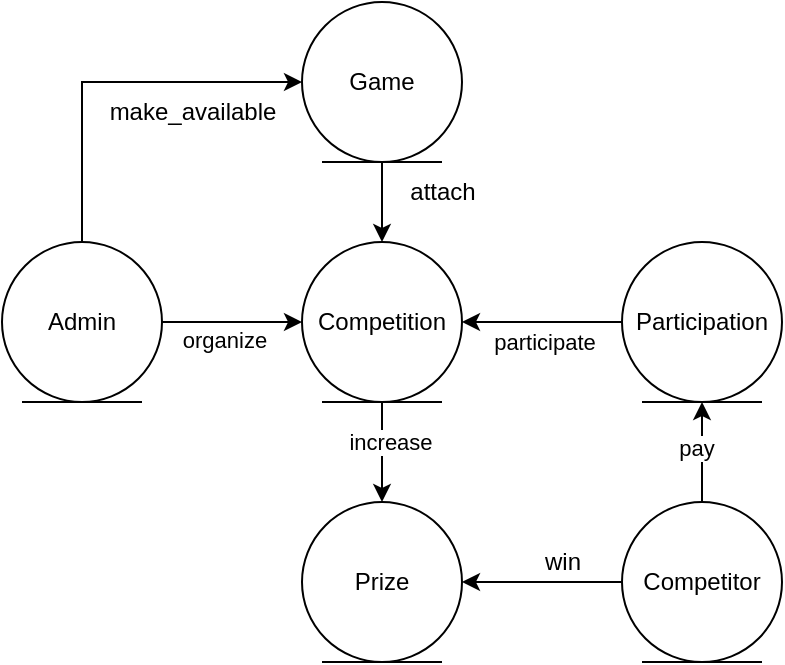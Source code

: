 <mxfile version="20.5.3" type="embed"><diagram name="Page-1" id="C5Z8qKC5W-INjp3DwnWJ"><mxGraphModel dx="1019" dy="1551" grid="1" gridSize="10" guides="1" tooltips="1" connect="1" arrows="1" fold="1" page="1" pageScale="1" pageWidth="827" pageHeight="1169" math="0" shadow="0"><root><mxCell id="0"/><mxCell id="1" parent="0"/><mxCell id="vo7FeQlg-rgGytfxxq_q-12" style="edgeStyle=orthogonalEdgeStyle;rounded=0;orthogonalLoop=1;jettySize=auto;html=1;exitX=0.5;exitY=1;exitDx=0;exitDy=0;entryX=0.5;entryY=0;entryDx=0;entryDy=0;" parent="1" source="vo7FeQlg-rgGytfxxq_q-1" target="vo7FeQlg-rgGytfxxq_q-11" edge="1"><mxGeometry relative="1" as="geometry"/></mxCell><mxCell id="vo7FeQlg-rgGytfxxq_q-16" value="increase" style="edgeLabel;html=1;align=center;verticalAlign=middle;resizable=0;points=[];" parent="vo7FeQlg-rgGytfxxq_q-12" vertex="1" connectable="0"><mxGeometry x="-0.2" y="4" relative="1" as="geometry"><mxPoint as="offset"/></mxGeometry></mxCell><mxCell id="vo7FeQlg-rgGytfxxq_q-1" value="Competition" style="ellipse;shape=umlEntity;whiteSpace=wrap;html=1;" parent="1" vertex="1"><mxGeometry x="300" y="90" width="80" height="80" as="geometry"/></mxCell><mxCell id="vo7FeQlg-rgGytfxxq_q-4" value="" style="edgeStyle=orthogonalEdgeStyle;rounded=0;orthogonalLoop=1;jettySize=auto;html=1;entryX=1;entryY=0.5;entryDx=0;entryDy=0;exitX=0;exitY=0.5;exitDx=0;exitDy=0;" parent="1" source="vo7FeQlg-rgGytfxxq_q-6" target="vo7FeQlg-rgGytfxxq_q-1" edge="1"><mxGeometry relative="1" as="geometry"><mxPoint x="520" y="290" as="targetPoint"/></mxGeometry></mxCell><mxCell id="vo7FeQlg-rgGytfxxq_q-5" value="participate" style="edgeLabel;html=1;align=center;verticalAlign=middle;resizable=0;points=[];" parent="vo7FeQlg-rgGytfxxq_q-4" vertex="1" connectable="0"><mxGeometry x="0.188" y="1" relative="1" as="geometry"><mxPoint x="8" y="9" as="offset"/></mxGeometry></mxCell><mxCell id="vo7FeQlg-rgGytfxxq_q-7" value="" style="edgeStyle=orthogonalEdgeStyle;rounded=0;orthogonalLoop=1;jettySize=auto;html=1;" parent="1" source="vo7FeQlg-rgGytfxxq_q-2" target="vo7FeQlg-rgGytfxxq_q-6" edge="1"><mxGeometry relative="1" as="geometry"/></mxCell><mxCell id="vo7FeQlg-rgGytfxxq_q-17" value="pay" style="edgeLabel;html=1;align=center;verticalAlign=middle;resizable=0;points=[];" parent="vo7FeQlg-rgGytfxxq_q-7" vertex="1" connectable="0"><mxGeometry x="0.08" y="3" relative="1" as="geometry"><mxPoint as="offset"/></mxGeometry></mxCell><mxCell id="7" style="edgeStyle=orthogonalEdgeStyle;rounded=0;orthogonalLoop=1;jettySize=auto;html=1;exitX=0;exitY=0.5;exitDx=0;exitDy=0;" edge="1" parent="1" source="vo7FeQlg-rgGytfxxq_q-2" target="vo7FeQlg-rgGytfxxq_q-11"><mxGeometry relative="1" as="geometry"/></mxCell><mxCell id="vo7FeQlg-rgGytfxxq_q-2" value="Competitor" style="ellipse;shape=umlEntity;whiteSpace=wrap;html=1;" parent="1" vertex="1"><mxGeometry x="460" y="220" width="80" height="80" as="geometry"/></mxCell><mxCell id="vo7FeQlg-rgGytfxxq_q-6" value="Participation" style="ellipse;shape=umlEntity;whiteSpace=wrap;html=1;" parent="1" vertex="1"><mxGeometry x="460" y="90" width="80" height="80" as="geometry"/></mxCell><mxCell id="vo7FeQlg-rgGytfxxq_q-9" style="edgeStyle=orthogonalEdgeStyle;rounded=0;orthogonalLoop=1;jettySize=auto;html=1;exitX=1;exitY=0.5;exitDx=0;exitDy=0;entryX=0;entryY=0.5;entryDx=0;entryDy=0;" parent="1" source="vo7FeQlg-rgGytfxxq_q-8" target="vo7FeQlg-rgGytfxxq_q-1" edge="1"><mxGeometry relative="1" as="geometry"/></mxCell><mxCell id="vo7FeQlg-rgGytfxxq_q-10" value="organize" style="edgeLabel;html=1;align=center;verticalAlign=middle;resizable=0;points=[];" parent="vo7FeQlg-rgGytfxxq_q-9" vertex="1" connectable="0"><mxGeometry x="-0.129" y="-9" relative="1" as="geometry"><mxPoint as="offset"/></mxGeometry></mxCell><mxCell id="3" style="edgeStyle=orthogonalEdgeStyle;rounded=0;orthogonalLoop=1;jettySize=auto;html=1;exitX=0.5;exitY=0;exitDx=0;exitDy=0;entryX=0;entryY=0.5;entryDx=0;entryDy=0;" parent="1" source="vo7FeQlg-rgGytfxxq_q-8" target="2" edge="1"><mxGeometry relative="1" as="geometry"/></mxCell><mxCell id="vo7FeQlg-rgGytfxxq_q-8" value="Admin" style="ellipse;shape=umlEntity;whiteSpace=wrap;html=1;" parent="1" vertex="1"><mxGeometry x="150" y="90" width="80" height="80" as="geometry"/></mxCell><mxCell id="vo7FeQlg-rgGytfxxq_q-11" value="Prize" style="ellipse;shape=umlEntity;whiteSpace=wrap;html=1;" parent="1" vertex="1"><mxGeometry x="300" y="220" width="80" height="80" as="geometry"/></mxCell><mxCell id="5" value="" style="edgeStyle=orthogonalEdgeStyle;rounded=0;orthogonalLoop=1;jettySize=auto;html=1;" parent="1" source="2" target="vo7FeQlg-rgGytfxxq_q-1" edge="1"><mxGeometry relative="1" as="geometry"/></mxCell><mxCell id="2" value="Game" style="ellipse;shape=umlEntity;whiteSpace=wrap;html=1;" parent="1" vertex="1"><mxGeometry x="300" y="-30" width="80" height="80" as="geometry"/></mxCell><mxCell id="4" value="make_available" style="text;html=1;align=center;verticalAlign=middle;resizable=0;points=[];autosize=1;strokeColor=none;fillColor=none;" parent="1" vertex="1"><mxGeometry x="190" y="10" width="110" height="30" as="geometry"/></mxCell><mxCell id="6" value="attach" style="text;html=1;align=center;verticalAlign=middle;resizable=0;points=[];autosize=1;strokeColor=none;fillColor=none;" parent="1" vertex="1"><mxGeometry x="340" y="50" width="60" height="30" as="geometry"/></mxCell><mxCell id="8" value="win" style="text;html=1;align=center;verticalAlign=middle;resizable=0;points=[];autosize=1;strokeColor=none;fillColor=none;" vertex="1" parent="1"><mxGeometry x="410" y="235" width="40" height="30" as="geometry"/></mxCell></root></mxGraphModel></diagram></mxfile>